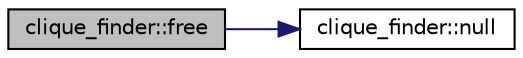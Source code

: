 digraph "clique_finder::free"
{
  edge [fontname="Helvetica",fontsize="10",labelfontname="Helvetica",labelfontsize="10"];
  node [fontname="Helvetica",fontsize="10",shape=record];
  rankdir="LR";
  Node100 [label="clique_finder::free",height=0.2,width=0.4,color="black", fillcolor="grey75", style="filled", fontcolor="black"];
  Node100 -> Node101 [color="midnightblue",fontsize="10",style="solid",fontname="Helvetica"];
  Node101 [label="clique_finder::null",height=0.2,width=0.4,color="black", fillcolor="white", style="filled",URL="$dc/d82/classclique__finder.html#af88651ad5d235f543c65f70004de44e3"];
}
